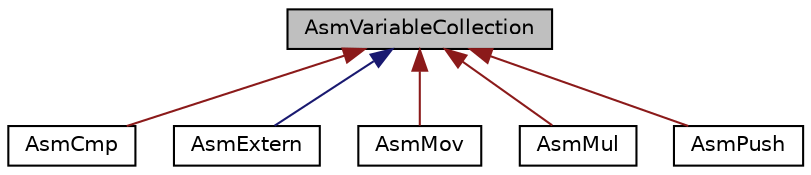 digraph "AsmVariableCollection"
{
  edge [fontname="Helvetica",fontsize="10",labelfontname="Helvetica",labelfontsize="10"];
  node [fontname="Helvetica",fontsize="10",shape=record];
  Node1 [label="AsmVariableCollection",height=0.2,width=0.4,color="black", fillcolor="grey75", style="filled", fontcolor="black"];
  Node1 -> Node2 [dir="back",color="firebrick4",fontsize="10",style="solid"];
  Node2 [label="AsmCmp",height=0.2,width=0.4,color="black", fillcolor="white", style="filled",URL="$class_asm_cmp.html"];
  Node1 -> Node3 [dir="back",color="midnightblue",fontsize="10",style="solid"];
  Node3 [label="AsmExtern",height=0.2,width=0.4,color="black", fillcolor="white", style="filled",URL="$class_asm_extern.html"];
  Node1 -> Node4 [dir="back",color="firebrick4",fontsize="10",style="solid"];
  Node4 [label="AsmMov",height=0.2,width=0.4,color="black", fillcolor="white", style="filled",URL="$class_asm_mov.html"];
  Node1 -> Node5 [dir="back",color="firebrick4",fontsize="10",style="solid"];
  Node5 [label="AsmMul",height=0.2,width=0.4,color="black", fillcolor="white", style="filled",URL="$class_asm_mul.html"];
  Node1 -> Node6 [dir="back",color="firebrick4",fontsize="10",style="solid"];
  Node6 [label="AsmPush",height=0.2,width=0.4,color="black", fillcolor="white", style="filled",URL="$class_asm_push.html"];
}

